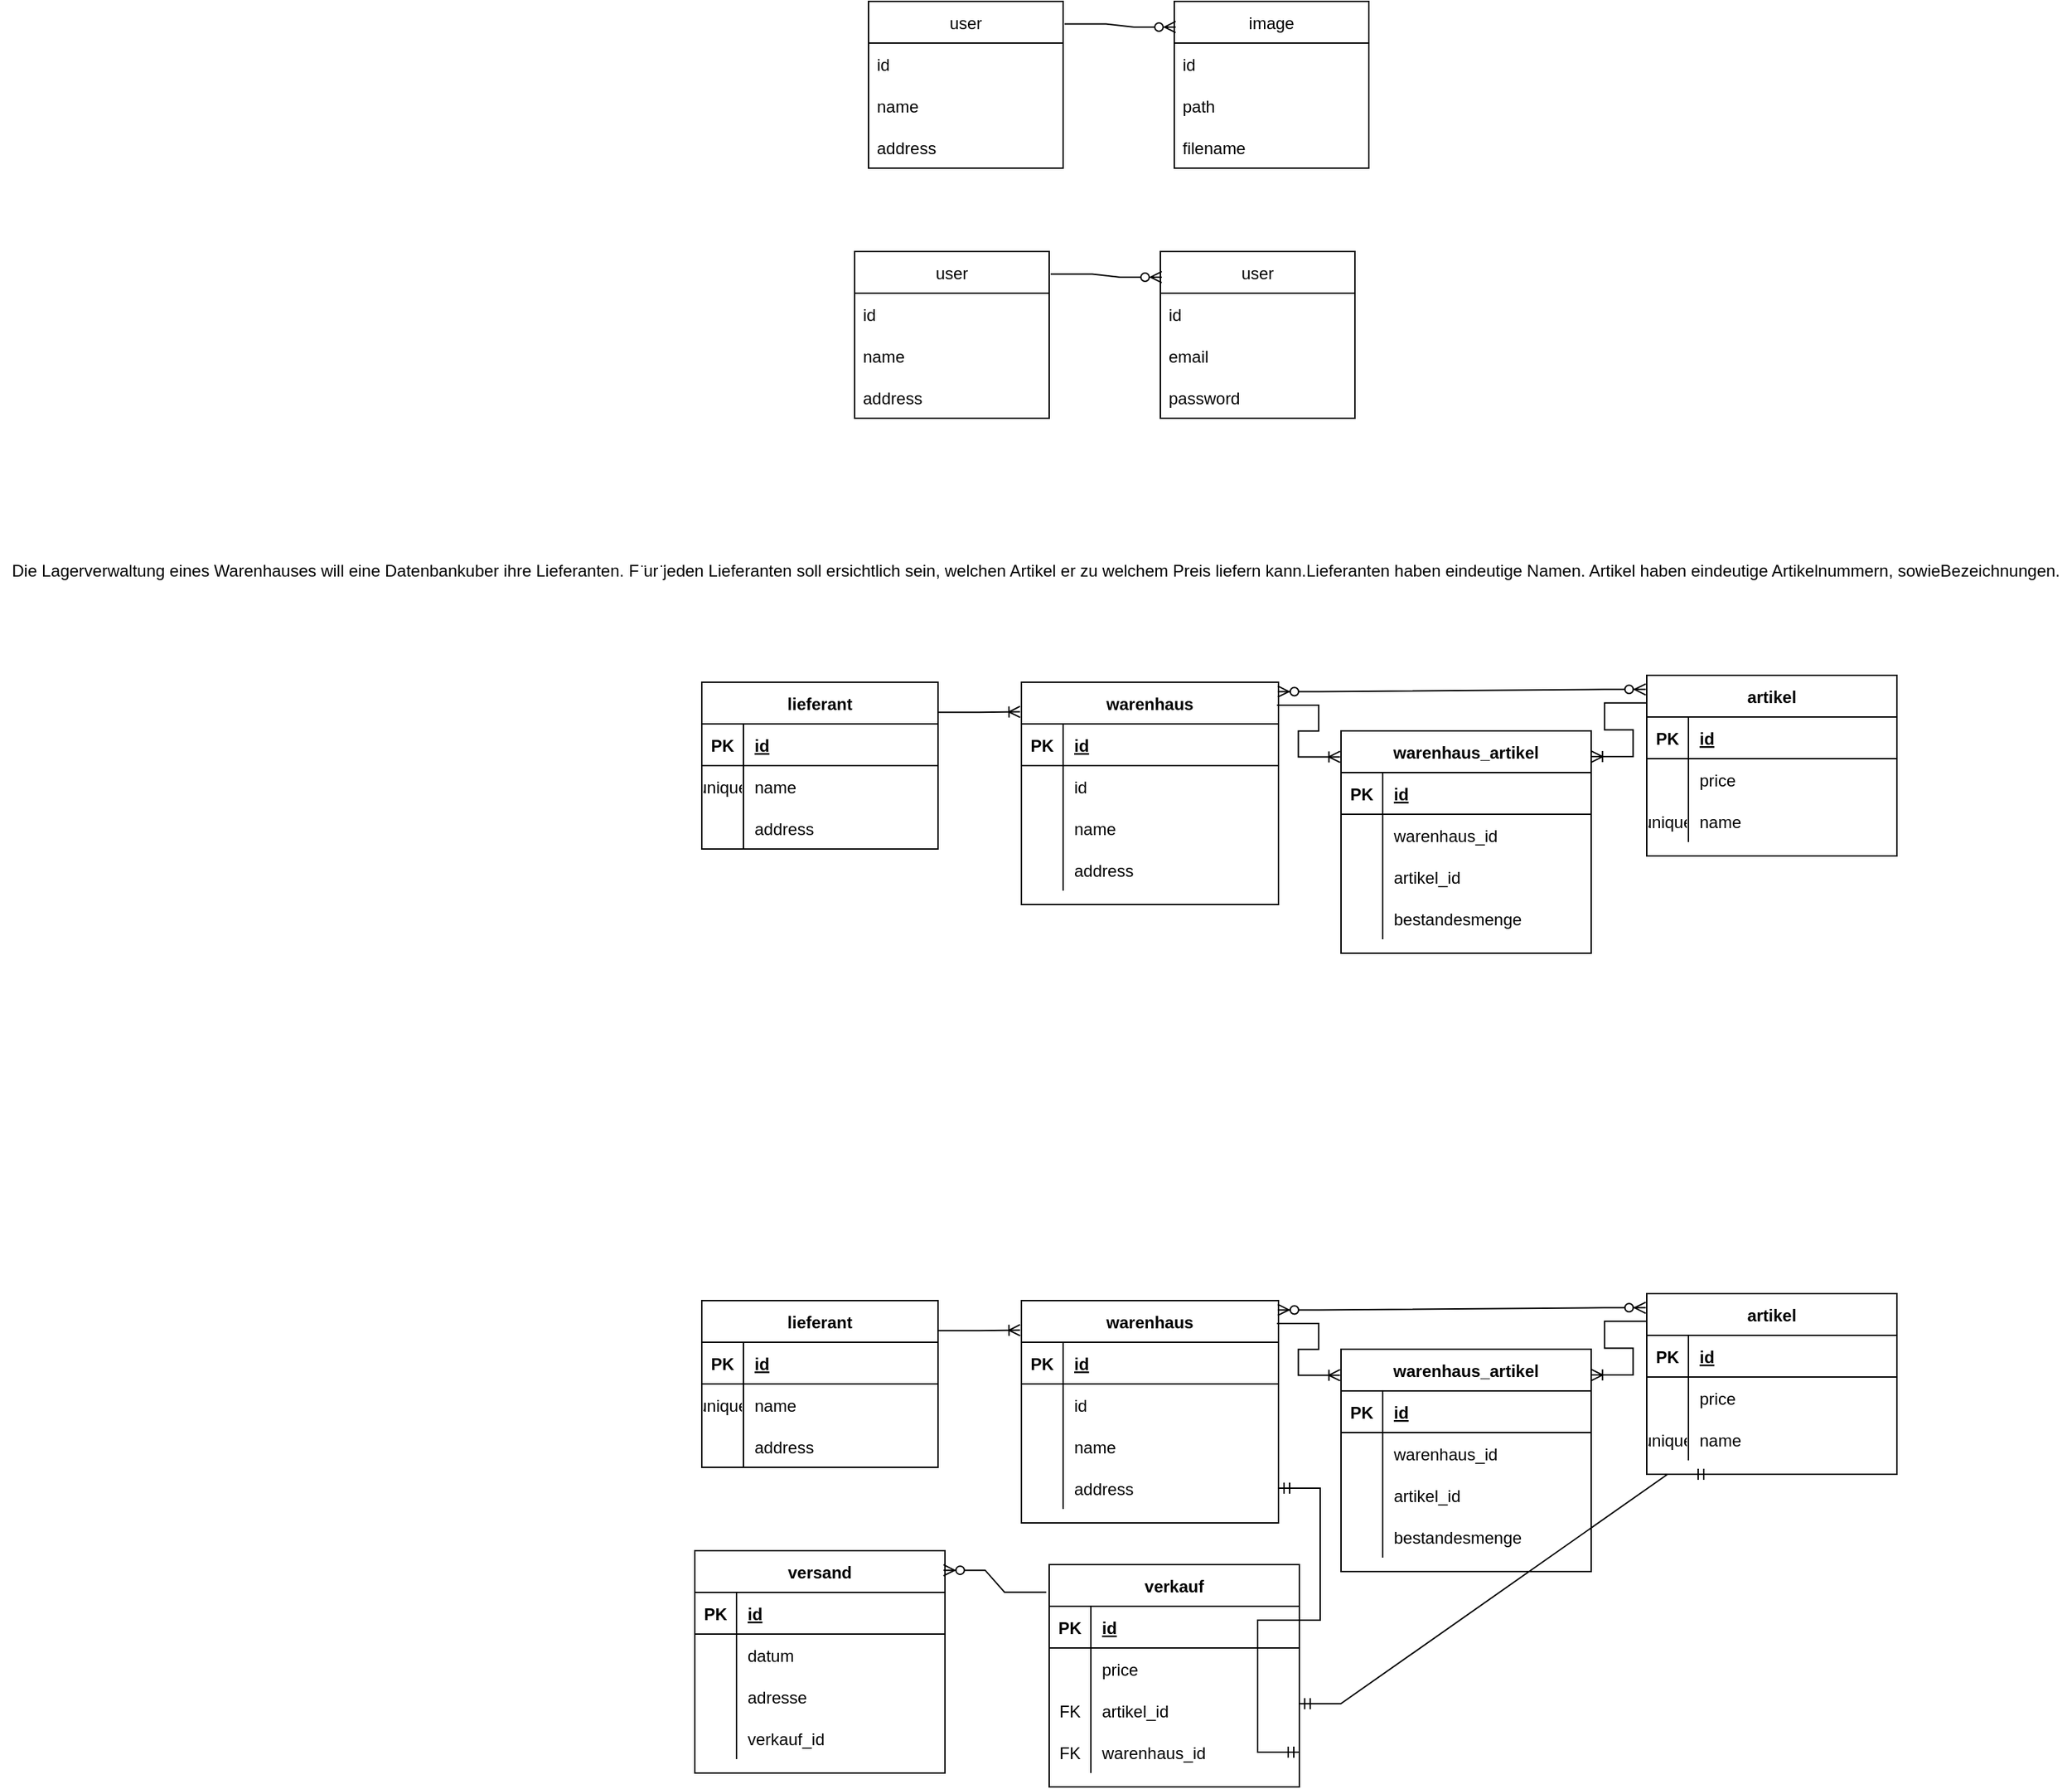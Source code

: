 <mxfile version="16.2.4" type="device"><diagram id="tOs1hAAc0W7-Qg02duZR" name="Page-1"><mxGraphModel dx="1831" dy="527" grid="1" gridSize="10" guides="1" tooltips="1" connect="1" arrows="1" fold="1" page="1" pageScale="1" pageWidth="850" pageHeight="1100" math="0" shadow="0"><root><mxCell id="0"/><mxCell id="1" parent="0"/><mxCell id="8DOuctsMCpVNYCjoBwMU-2" value="user" style="swimlane;fontStyle=0;childLayout=stackLayout;horizontal=1;startSize=30;horizontalStack=0;resizeParent=1;resizeParentMax=0;resizeLast=0;collapsible=1;marginBottom=0;" vertex="1" parent="1"><mxGeometry x="150" y="240" width="140" height="120" as="geometry"/></mxCell><mxCell id="8DOuctsMCpVNYCjoBwMU-3" value="id    " style="text;strokeColor=none;fillColor=none;align=left;verticalAlign=middle;spacingLeft=4;spacingRight=4;overflow=hidden;points=[[0,0.5],[1,0.5]];portConstraint=eastwest;rotatable=0;" vertex="1" parent="8DOuctsMCpVNYCjoBwMU-2"><mxGeometry y="30" width="140" height="30" as="geometry"/></mxCell><mxCell id="8DOuctsMCpVNYCjoBwMU-4" value="name" style="text;strokeColor=none;fillColor=none;align=left;verticalAlign=middle;spacingLeft=4;spacingRight=4;overflow=hidden;points=[[0,0.5],[1,0.5]];portConstraint=eastwest;rotatable=0;" vertex="1" parent="8DOuctsMCpVNYCjoBwMU-2"><mxGeometry y="60" width="140" height="30" as="geometry"/></mxCell><mxCell id="8DOuctsMCpVNYCjoBwMU-5" value="address" style="text;strokeColor=none;fillColor=none;align=left;verticalAlign=middle;spacingLeft=4;spacingRight=4;overflow=hidden;points=[[0,0.5],[1,0.5]];portConstraint=eastwest;rotatable=0;" vertex="1" parent="8DOuctsMCpVNYCjoBwMU-2"><mxGeometry y="90" width="140" height="30" as="geometry"/></mxCell><mxCell id="8DOuctsMCpVNYCjoBwMU-6" value="image" style="swimlane;fontStyle=0;childLayout=stackLayout;horizontal=1;startSize=30;horizontalStack=0;resizeParent=1;resizeParentMax=0;resizeLast=0;collapsible=1;marginBottom=0;" vertex="1" parent="1"><mxGeometry x="370" y="240" width="140" height="120" as="geometry"/></mxCell><mxCell id="8DOuctsMCpVNYCjoBwMU-7" value="id" style="text;strokeColor=none;fillColor=none;align=left;verticalAlign=middle;spacingLeft=4;spacingRight=4;overflow=hidden;points=[[0,0.5],[1,0.5]];portConstraint=eastwest;rotatable=0;" vertex="1" parent="8DOuctsMCpVNYCjoBwMU-6"><mxGeometry y="30" width="140" height="30" as="geometry"/></mxCell><mxCell id="8DOuctsMCpVNYCjoBwMU-8" value="path" style="text;strokeColor=none;fillColor=none;align=left;verticalAlign=middle;spacingLeft=4;spacingRight=4;overflow=hidden;points=[[0,0.5],[1,0.5]];portConstraint=eastwest;rotatable=0;" vertex="1" parent="8DOuctsMCpVNYCjoBwMU-6"><mxGeometry y="60" width="140" height="30" as="geometry"/></mxCell><mxCell id="8DOuctsMCpVNYCjoBwMU-9" value="filename" style="text;strokeColor=none;fillColor=none;align=left;verticalAlign=middle;spacingLeft=4;spacingRight=4;overflow=hidden;points=[[0,0.5],[1,0.5]];portConstraint=eastwest;rotatable=0;" vertex="1" parent="8DOuctsMCpVNYCjoBwMU-6"><mxGeometry y="90" width="140" height="30" as="geometry"/></mxCell><mxCell id="8DOuctsMCpVNYCjoBwMU-16" value="" style="edgeStyle=entityRelationEdgeStyle;fontSize=12;html=1;endArrow=ERzeroToMany;endFill=1;rounded=0;exitX=1.007;exitY=0.135;exitDx=0;exitDy=0;exitPerimeter=0;entryX=0.007;entryY=0.154;entryDx=0;entryDy=0;entryPerimeter=0;" edge="1" parent="1" source="8DOuctsMCpVNYCjoBwMU-2" target="8DOuctsMCpVNYCjoBwMU-6"><mxGeometry width="100" height="100" relative="1" as="geometry"><mxPoint x="370" y="390" as="sourcePoint"/><mxPoint x="470" y="290" as="targetPoint"/></mxGeometry></mxCell><mxCell id="8DOuctsMCpVNYCjoBwMU-17" value="user" style="swimlane;fontStyle=0;childLayout=stackLayout;horizontal=1;startSize=30;horizontalStack=0;resizeParent=1;resizeParentMax=0;resizeLast=0;collapsible=1;marginBottom=0;" vertex="1" parent="1"><mxGeometry x="140" y="420" width="140" height="120" as="geometry"/></mxCell><mxCell id="8DOuctsMCpVNYCjoBwMU-18" value="id    " style="text;strokeColor=none;fillColor=none;align=left;verticalAlign=middle;spacingLeft=4;spacingRight=4;overflow=hidden;points=[[0,0.5],[1,0.5]];portConstraint=eastwest;rotatable=0;" vertex="1" parent="8DOuctsMCpVNYCjoBwMU-17"><mxGeometry y="30" width="140" height="30" as="geometry"/></mxCell><mxCell id="8DOuctsMCpVNYCjoBwMU-19" value="name" style="text;strokeColor=none;fillColor=none;align=left;verticalAlign=middle;spacingLeft=4;spacingRight=4;overflow=hidden;points=[[0,0.5],[1,0.5]];portConstraint=eastwest;rotatable=0;" vertex="1" parent="8DOuctsMCpVNYCjoBwMU-17"><mxGeometry y="60" width="140" height="30" as="geometry"/></mxCell><mxCell id="8DOuctsMCpVNYCjoBwMU-20" value="address" style="text;strokeColor=none;fillColor=none;align=left;verticalAlign=middle;spacingLeft=4;spacingRight=4;overflow=hidden;points=[[0,0.5],[1,0.5]];portConstraint=eastwest;rotatable=0;" vertex="1" parent="8DOuctsMCpVNYCjoBwMU-17"><mxGeometry y="90" width="140" height="30" as="geometry"/></mxCell><mxCell id="8DOuctsMCpVNYCjoBwMU-21" value="user" style="swimlane;fontStyle=0;childLayout=stackLayout;horizontal=1;startSize=30;horizontalStack=0;resizeParent=1;resizeParentMax=0;resizeLast=0;collapsible=1;marginBottom=0;" vertex="1" parent="1"><mxGeometry x="360" y="420" width="140" height="120" as="geometry"/></mxCell><mxCell id="8DOuctsMCpVNYCjoBwMU-22" value="id" style="text;strokeColor=none;fillColor=none;align=left;verticalAlign=middle;spacingLeft=4;spacingRight=4;overflow=hidden;points=[[0,0.5],[1,0.5]];portConstraint=eastwest;rotatable=0;" vertex="1" parent="8DOuctsMCpVNYCjoBwMU-21"><mxGeometry y="30" width="140" height="30" as="geometry"/></mxCell><mxCell id="8DOuctsMCpVNYCjoBwMU-23" value="email    " style="text;strokeColor=none;fillColor=none;align=left;verticalAlign=middle;spacingLeft=4;spacingRight=4;overflow=hidden;points=[[0,0.5],[1,0.5]];portConstraint=eastwest;rotatable=0;" vertex="1" parent="8DOuctsMCpVNYCjoBwMU-21"><mxGeometry y="60" width="140" height="30" as="geometry"/></mxCell><mxCell id="8DOuctsMCpVNYCjoBwMU-24" value="password" style="text;strokeColor=none;fillColor=none;align=left;verticalAlign=middle;spacingLeft=4;spacingRight=4;overflow=hidden;points=[[0,0.5],[1,0.5]];portConstraint=eastwest;rotatable=0;" vertex="1" parent="8DOuctsMCpVNYCjoBwMU-21"><mxGeometry y="90" width="140" height="30" as="geometry"/></mxCell><mxCell id="8DOuctsMCpVNYCjoBwMU-25" value="" style="edgeStyle=entityRelationEdgeStyle;fontSize=12;html=1;endArrow=ERzeroToMany;endFill=1;rounded=0;exitX=1.007;exitY=0.135;exitDx=0;exitDy=0;exitPerimeter=0;entryX=0.007;entryY=0.154;entryDx=0;entryDy=0;entryPerimeter=0;" edge="1" parent="1" source="8DOuctsMCpVNYCjoBwMU-17" target="8DOuctsMCpVNYCjoBwMU-21"><mxGeometry width="100" height="100" relative="1" as="geometry"><mxPoint x="360" y="570" as="sourcePoint"/><mxPoint x="460" y="470" as="targetPoint"/></mxGeometry></mxCell><mxCell id="8DOuctsMCpVNYCjoBwMU-26" value="Die Lagerverwaltung eines Warenhauses will eine Datenbankuber ihre Lieferanten. F ̈ur ̈jeden Lieferanten soll ersichtlich sein, welchen Artikel er zu welchem Preis liefern kann.Lieferanten haben eindeutige Namen. Artikel haben eindeutige Artikelnummern, sowieBezeichnungen." style="text;html=1;align=center;verticalAlign=middle;resizable=0;points=[];autosize=1;strokeColor=none;fillColor=none;" vertex="1" parent="1"><mxGeometry x="-475" y="640" width="1490" height="20" as="geometry"/></mxCell><mxCell id="8DOuctsMCpVNYCjoBwMU-27" value="lieferant" style="shape=table;startSize=30;container=1;collapsible=1;childLayout=tableLayout;fixedRows=1;rowLines=0;fontStyle=1;align=center;resizeLast=1;" vertex="1" parent="1"><mxGeometry x="30" y="730" width="170" height="120" as="geometry"/></mxCell><mxCell id="8DOuctsMCpVNYCjoBwMU-28" value="" style="shape=tableRow;horizontal=0;startSize=0;swimlaneHead=0;swimlaneBody=0;fillColor=none;collapsible=0;dropTarget=0;points=[[0,0.5],[1,0.5]];portConstraint=eastwest;top=0;left=0;right=0;bottom=1;" vertex="1" parent="8DOuctsMCpVNYCjoBwMU-27"><mxGeometry y="30" width="170" height="30" as="geometry"/></mxCell><mxCell id="8DOuctsMCpVNYCjoBwMU-29" value="PK" style="shape=partialRectangle;connectable=0;fillColor=none;top=0;left=0;bottom=0;right=0;fontStyle=1;overflow=hidden;" vertex="1" parent="8DOuctsMCpVNYCjoBwMU-28"><mxGeometry width="30" height="30" as="geometry"><mxRectangle width="30" height="30" as="alternateBounds"/></mxGeometry></mxCell><mxCell id="8DOuctsMCpVNYCjoBwMU-30" value="id" style="shape=partialRectangle;connectable=0;fillColor=none;top=0;left=0;bottom=0;right=0;align=left;spacingLeft=6;fontStyle=5;overflow=hidden;" vertex="1" parent="8DOuctsMCpVNYCjoBwMU-28"><mxGeometry x="30" width="140" height="30" as="geometry"><mxRectangle width="140" height="30" as="alternateBounds"/></mxGeometry></mxCell><mxCell id="8DOuctsMCpVNYCjoBwMU-31" value="" style="shape=tableRow;horizontal=0;startSize=0;swimlaneHead=0;swimlaneBody=0;fillColor=none;collapsible=0;dropTarget=0;points=[[0,0.5],[1,0.5]];portConstraint=eastwest;top=0;left=0;right=0;bottom=0;" vertex="1" parent="8DOuctsMCpVNYCjoBwMU-27"><mxGeometry y="60" width="170" height="30" as="geometry"/></mxCell><mxCell id="8DOuctsMCpVNYCjoBwMU-32" value="unique" style="shape=partialRectangle;connectable=0;fillColor=none;top=0;left=0;bottom=0;right=0;editable=1;overflow=hidden;" vertex="1" parent="8DOuctsMCpVNYCjoBwMU-31"><mxGeometry width="30" height="30" as="geometry"><mxRectangle width="30" height="30" as="alternateBounds"/></mxGeometry></mxCell><mxCell id="8DOuctsMCpVNYCjoBwMU-33" value="name" style="shape=partialRectangle;connectable=0;fillColor=none;top=0;left=0;bottom=0;right=0;align=left;spacingLeft=6;overflow=hidden;" vertex="1" parent="8DOuctsMCpVNYCjoBwMU-31"><mxGeometry x="30" width="140" height="30" as="geometry"><mxRectangle width="140" height="30" as="alternateBounds"/></mxGeometry></mxCell><mxCell id="8DOuctsMCpVNYCjoBwMU-34" value="" style="shape=tableRow;horizontal=0;startSize=0;swimlaneHead=0;swimlaneBody=0;fillColor=none;collapsible=0;dropTarget=0;points=[[0,0.5],[1,0.5]];portConstraint=eastwest;top=0;left=0;right=0;bottom=0;" vertex="1" parent="8DOuctsMCpVNYCjoBwMU-27"><mxGeometry y="90" width="170" height="30" as="geometry"/></mxCell><mxCell id="8DOuctsMCpVNYCjoBwMU-35" value="" style="shape=partialRectangle;connectable=0;fillColor=none;top=0;left=0;bottom=0;right=0;editable=1;overflow=hidden;" vertex="1" parent="8DOuctsMCpVNYCjoBwMU-34"><mxGeometry width="30" height="30" as="geometry"><mxRectangle width="30" height="30" as="alternateBounds"/></mxGeometry></mxCell><mxCell id="8DOuctsMCpVNYCjoBwMU-36" value="address" style="shape=partialRectangle;connectable=0;fillColor=none;top=0;left=0;bottom=0;right=0;align=left;spacingLeft=6;overflow=hidden;" vertex="1" parent="8DOuctsMCpVNYCjoBwMU-34"><mxGeometry x="30" width="140" height="30" as="geometry"><mxRectangle width="140" height="30" as="alternateBounds"/></mxGeometry></mxCell><mxCell id="8DOuctsMCpVNYCjoBwMU-40" value="artikel" style="shape=table;startSize=30;container=1;collapsible=1;childLayout=tableLayout;fixedRows=1;rowLines=0;fontStyle=1;align=center;resizeLast=1;" vertex="1" parent="1"><mxGeometry x="710" y="725" width="180" height="130" as="geometry"/></mxCell><mxCell id="8DOuctsMCpVNYCjoBwMU-41" value="" style="shape=tableRow;horizontal=0;startSize=0;swimlaneHead=0;swimlaneBody=0;fillColor=none;collapsible=0;dropTarget=0;points=[[0,0.5],[1,0.5]];portConstraint=eastwest;top=0;left=0;right=0;bottom=1;" vertex="1" parent="8DOuctsMCpVNYCjoBwMU-40"><mxGeometry y="30" width="180" height="30" as="geometry"/></mxCell><mxCell id="8DOuctsMCpVNYCjoBwMU-42" value="PK" style="shape=partialRectangle;connectable=0;fillColor=none;top=0;left=0;bottom=0;right=0;fontStyle=1;overflow=hidden;" vertex="1" parent="8DOuctsMCpVNYCjoBwMU-41"><mxGeometry width="30" height="30" as="geometry"><mxRectangle width="30" height="30" as="alternateBounds"/></mxGeometry></mxCell><mxCell id="8DOuctsMCpVNYCjoBwMU-43" value="id" style="shape=partialRectangle;connectable=0;fillColor=none;top=0;left=0;bottom=0;right=0;align=left;spacingLeft=6;fontStyle=5;overflow=hidden;" vertex="1" parent="8DOuctsMCpVNYCjoBwMU-41"><mxGeometry x="30" width="150" height="30" as="geometry"><mxRectangle width="150" height="30" as="alternateBounds"/></mxGeometry></mxCell><mxCell id="8DOuctsMCpVNYCjoBwMU-44" value="" style="shape=tableRow;horizontal=0;startSize=0;swimlaneHead=0;swimlaneBody=0;fillColor=none;collapsible=0;dropTarget=0;points=[[0,0.5],[1,0.5]];portConstraint=eastwest;top=0;left=0;right=0;bottom=0;" vertex="1" parent="8DOuctsMCpVNYCjoBwMU-40"><mxGeometry y="60" width="180" height="30" as="geometry"/></mxCell><mxCell id="8DOuctsMCpVNYCjoBwMU-45" value="" style="shape=partialRectangle;connectable=0;fillColor=none;top=0;left=0;bottom=0;right=0;editable=1;overflow=hidden;" vertex="1" parent="8DOuctsMCpVNYCjoBwMU-44"><mxGeometry width="30" height="30" as="geometry"><mxRectangle width="30" height="30" as="alternateBounds"/></mxGeometry></mxCell><mxCell id="8DOuctsMCpVNYCjoBwMU-46" value="price" style="shape=partialRectangle;connectable=0;fillColor=none;top=0;left=0;bottom=0;right=0;align=left;spacingLeft=6;overflow=hidden;" vertex="1" parent="8DOuctsMCpVNYCjoBwMU-44"><mxGeometry x="30" width="150" height="30" as="geometry"><mxRectangle width="150" height="30" as="alternateBounds"/></mxGeometry></mxCell><mxCell id="8DOuctsMCpVNYCjoBwMU-47" value="" style="shape=tableRow;horizontal=0;startSize=0;swimlaneHead=0;swimlaneBody=0;fillColor=none;collapsible=0;dropTarget=0;points=[[0,0.5],[1,0.5]];portConstraint=eastwest;top=0;left=0;right=0;bottom=0;" vertex="1" parent="8DOuctsMCpVNYCjoBwMU-40"><mxGeometry y="90" width="180" height="30" as="geometry"/></mxCell><mxCell id="8DOuctsMCpVNYCjoBwMU-48" value="unique" style="shape=partialRectangle;connectable=0;fillColor=none;top=0;left=0;bottom=0;right=0;editable=1;overflow=hidden;" vertex="1" parent="8DOuctsMCpVNYCjoBwMU-47"><mxGeometry width="30" height="30" as="geometry"><mxRectangle width="30" height="30" as="alternateBounds"/></mxGeometry></mxCell><mxCell id="8DOuctsMCpVNYCjoBwMU-49" value="name" style="shape=partialRectangle;connectable=0;fillColor=none;top=0;left=0;bottom=0;right=0;align=left;spacingLeft=6;overflow=hidden;" vertex="1" parent="8DOuctsMCpVNYCjoBwMU-47"><mxGeometry x="30" width="150" height="30" as="geometry"><mxRectangle width="150" height="30" as="alternateBounds"/></mxGeometry></mxCell><mxCell id="8DOuctsMCpVNYCjoBwMU-53" value="" style="edgeStyle=entityRelationEdgeStyle;fontSize=12;html=1;endArrow=ERoneToMany;rounded=0;exitX=0.999;exitY=0.18;exitDx=0;exitDy=0;exitPerimeter=0;entryX=-0.005;entryY=0.133;entryDx=0;entryDy=0;entryPerimeter=0;" edge="1" parent="1" source="8DOuctsMCpVNYCjoBwMU-27" target="8DOuctsMCpVNYCjoBwMU-54"><mxGeometry width="100" height="100" relative="1" as="geometry"><mxPoint x="260" y="750" as="sourcePoint"/><mxPoint x="290" y="840" as="targetPoint"/></mxGeometry></mxCell><mxCell id="8DOuctsMCpVNYCjoBwMU-54" value="warenhaus" style="shape=table;startSize=30;container=1;collapsible=1;childLayout=tableLayout;fixedRows=1;rowLines=0;fontStyle=1;align=center;resizeLast=1;" vertex="1" parent="1"><mxGeometry x="260" y="730" width="185" height="160" as="geometry"/></mxCell><mxCell id="8DOuctsMCpVNYCjoBwMU-55" value="" style="shape=tableRow;horizontal=0;startSize=0;swimlaneHead=0;swimlaneBody=0;fillColor=none;collapsible=0;dropTarget=0;points=[[0,0.5],[1,0.5]];portConstraint=eastwest;top=0;left=0;right=0;bottom=1;" vertex="1" parent="8DOuctsMCpVNYCjoBwMU-54"><mxGeometry y="30" width="185" height="30" as="geometry"/></mxCell><mxCell id="8DOuctsMCpVNYCjoBwMU-56" value="PK" style="shape=partialRectangle;connectable=0;fillColor=none;top=0;left=0;bottom=0;right=0;fontStyle=1;overflow=hidden;" vertex="1" parent="8DOuctsMCpVNYCjoBwMU-55"><mxGeometry width="30" height="30" as="geometry"><mxRectangle width="30" height="30" as="alternateBounds"/></mxGeometry></mxCell><mxCell id="8DOuctsMCpVNYCjoBwMU-57" value="id" style="shape=partialRectangle;connectable=0;fillColor=none;top=0;left=0;bottom=0;right=0;align=left;spacingLeft=6;fontStyle=5;overflow=hidden;" vertex="1" parent="8DOuctsMCpVNYCjoBwMU-55"><mxGeometry x="30" width="155" height="30" as="geometry"><mxRectangle width="155" height="30" as="alternateBounds"/></mxGeometry></mxCell><mxCell id="8DOuctsMCpVNYCjoBwMU-58" value="" style="shape=tableRow;horizontal=0;startSize=0;swimlaneHead=0;swimlaneBody=0;fillColor=none;collapsible=0;dropTarget=0;points=[[0,0.5],[1,0.5]];portConstraint=eastwest;top=0;left=0;right=0;bottom=0;" vertex="1" parent="8DOuctsMCpVNYCjoBwMU-54"><mxGeometry y="60" width="185" height="30" as="geometry"/></mxCell><mxCell id="8DOuctsMCpVNYCjoBwMU-59" value="" style="shape=partialRectangle;connectable=0;fillColor=none;top=0;left=0;bottom=0;right=0;editable=1;overflow=hidden;" vertex="1" parent="8DOuctsMCpVNYCjoBwMU-58"><mxGeometry width="30" height="30" as="geometry"><mxRectangle width="30" height="30" as="alternateBounds"/></mxGeometry></mxCell><mxCell id="8DOuctsMCpVNYCjoBwMU-60" value="id" style="shape=partialRectangle;connectable=0;fillColor=none;top=0;left=0;bottom=0;right=0;align=left;spacingLeft=6;overflow=hidden;" vertex="1" parent="8DOuctsMCpVNYCjoBwMU-58"><mxGeometry x="30" width="155" height="30" as="geometry"><mxRectangle width="155" height="30" as="alternateBounds"/></mxGeometry></mxCell><mxCell id="8DOuctsMCpVNYCjoBwMU-61" value="" style="shape=tableRow;horizontal=0;startSize=0;swimlaneHead=0;swimlaneBody=0;fillColor=none;collapsible=0;dropTarget=0;points=[[0,0.5],[1,0.5]];portConstraint=eastwest;top=0;left=0;right=0;bottom=0;" vertex="1" parent="8DOuctsMCpVNYCjoBwMU-54"><mxGeometry y="90" width="185" height="30" as="geometry"/></mxCell><mxCell id="8DOuctsMCpVNYCjoBwMU-62" value="" style="shape=partialRectangle;connectable=0;fillColor=none;top=0;left=0;bottom=0;right=0;editable=1;overflow=hidden;" vertex="1" parent="8DOuctsMCpVNYCjoBwMU-61"><mxGeometry width="30" height="30" as="geometry"><mxRectangle width="30" height="30" as="alternateBounds"/></mxGeometry></mxCell><mxCell id="8DOuctsMCpVNYCjoBwMU-63" value="name" style="shape=partialRectangle;connectable=0;fillColor=none;top=0;left=0;bottom=0;right=0;align=left;spacingLeft=6;overflow=hidden;" vertex="1" parent="8DOuctsMCpVNYCjoBwMU-61"><mxGeometry x="30" width="155" height="30" as="geometry"><mxRectangle width="155" height="30" as="alternateBounds"/></mxGeometry></mxCell><mxCell id="8DOuctsMCpVNYCjoBwMU-64" value="" style="shape=tableRow;horizontal=0;startSize=0;swimlaneHead=0;swimlaneBody=0;fillColor=none;collapsible=0;dropTarget=0;points=[[0,0.5],[1,0.5]];portConstraint=eastwest;top=0;left=0;right=0;bottom=0;" vertex="1" parent="8DOuctsMCpVNYCjoBwMU-54"><mxGeometry y="120" width="185" height="30" as="geometry"/></mxCell><mxCell id="8DOuctsMCpVNYCjoBwMU-65" value="" style="shape=partialRectangle;connectable=0;fillColor=none;top=0;left=0;bottom=0;right=0;editable=1;overflow=hidden;" vertex="1" parent="8DOuctsMCpVNYCjoBwMU-64"><mxGeometry width="30" height="30" as="geometry"><mxRectangle width="30" height="30" as="alternateBounds"/></mxGeometry></mxCell><mxCell id="8DOuctsMCpVNYCjoBwMU-66" value="address" style="shape=partialRectangle;connectable=0;fillColor=none;top=0;left=0;bottom=0;right=0;align=left;spacingLeft=6;overflow=hidden;" vertex="1" parent="8DOuctsMCpVNYCjoBwMU-64"><mxGeometry x="30" width="155" height="30" as="geometry"><mxRectangle width="155" height="30" as="alternateBounds"/></mxGeometry></mxCell><mxCell id="8DOuctsMCpVNYCjoBwMU-111" value="warenhaus_artikel" style="shape=table;startSize=30;container=1;collapsible=1;childLayout=tableLayout;fixedRows=1;rowLines=0;fontStyle=1;align=center;resizeLast=1;" vertex="1" parent="1"><mxGeometry x="490" y="765" width="180" height="160" as="geometry"/></mxCell><mxCell id="8DOuctsMCpVNYCjoBwMU-112" value="" style="shape=tableRow;horizontal=0;startSize=0;swimlaneHead=0;swimlaneBody=0;fillColor=none;collapsible=0;dropTarget=0;points=[[0,0.5],[1,0.5]];portConstraint=eastwest;top=0;left=0;right=0;bottom=1;" vertex="1" parent="8DOuctsMCpVNYCjoBwMU-111"><mxGeometry y="30" width="180" height="30" as="geometry"/></mxCell><mxCell id="8DOuctsMCpVNYCjoBwMU-113" value="PK" style="shape=partialRectangle;connectable=0;fillColor=none;top=0;left=0;bottom=0;right=0;fontStyle=1;overflow=hidden;" vertex="1" parent="8DOuctsMCpVNYCjoBwMU-112"><mxGeometry width="30" height="30" as="geometry"><mxRectangle width="30" height="30" as="alternateBounds"/></mxGeometry></mxCell><mxCell id="8DOuctsMCpVNYCjoBwMU-114" value="id" style="shape=partialRectangle;connectable=0;fillColor=none;top=0;left=0;bottom=0;right=0;align=left;spacingLeft=6;fontStyle=5;overflow=hidden;" vertex="1" parent="8DOuctsMCpVNYCjoBwMU-112"><mxGeometry x="30" width="150" height="30" as="geometry"><mxRectangle width="150" height="30" as="alternateBounds"/></mxGeometry></mxCell><mxCell id="8DOuctsMCpVNYCjoBwMU-115" value="" style="shape=tableRow;horizontal=0;startSize=0;swimlaneHead=0;swimlaneBody=0;fillColor=none;collapsible=0;dropTarget=0;points=[[0,0.5],[1,0.5]];portConstraint=eastwest;top=0;left=0;right=0;bottom=0;" vertex="1" parent="8DOuctsMCpVNYCjoBwMU-111"><mxGeometry y="60" width="180" height="30" as="geometry"/></mxCell><mxCell id="8DOuctsMCpVNYCjoBwMU-116" value="" style="shape=partialRectangle;connectable=0;fillColor=none;top=0;left=0;bottom=0;right=0;editable=1;overflow=hidden;" vertex="1" parent="8DOuctsMCpVNYCjoBwMU-115"><mxGeometry width="30" height="30" as="geometry"><mxRectangle width="30" height="30" as="alternateBounds"/></mxGeometry></mxCell><mxCell id="8DOuctsMCpVNYCjoBwMU-117" value="warenhaus_id" style="shape=partialRectangle;connectable=0;fillColor=none;top=0;left=0;bottom=0;right=0;align=left;spacingLeft=6;overflow=hidden;" vertex="1" parent="8DOuctsMCpVNYCjoBwMU-115"><mxGeometry x="30" width="150" height="30" as="geometry"><mxRectangle width="150" height="30" as="alternateBounds"/></mxGeometry></mxCell><mxCell id="8DOuctsMCpVNYCjoBwMU-118" value="" style="shape=tableRow;horizontal=0;startSize=0;swimlaneHead=0;swimlaneBody=0;fillColor=none;collapsible=0;dropTarget=0;points=[[0,0.5],[1,0.5]];portConstraint=eastwest;top=0;left=0;right=0;bottom=0;" vertex="1" parent="8DOuctsMCpVNYCjoBwMU-111"><mxGeometry y="90" width="180" height="30" as="geometry"/></mxCell><mxCell id="8DOuctsMCpVNYCjoBwMU-119" value="" style="shape=partialRectangle;connectable=0;fillColor=none;top=0;left=0;bottom=0;right=0;editable=1;overflow=hidden;" vertex="1" parent="8DOuctsMCpVNYCjoBwMU-118"><mxGeometry width="30" height="30" as="geometry"><mxRectangle width="30" height="30" as="alternateBounds"/></mxGeometry></mxCell><mxCell id="8DOuctsMCpVNYCjoBwMU-120" value="artikel_id" style="shape=partialRectangle;connectable=0;fillColor=none;top=0;left=0;bottom=0;right=0;align=left;spacingLeft=6;overflow=hidden;" vertex="1" parent="8DOuctsMCpVNYCjoBwMU-118"><mxGeometry x="30" width="150" height="30" as="geometry"><mxRectangle width="150" height="30" as="alternateBounds"/></mxGeometry></mxCell><mxCell id="8DOuctsMCpVNYCjoBwMU-121" value="" style="shape=tableRow;horizontal=0;startSize=0;swimlaneHead=0;swimlaneBody=0;fillColor=none;collapsible=0;dropTarget=0;points=[[0,0.5],[1,0.5]];portConstraint=eastwest;top=0;left=0;right=0;bottom=0;" vertex="1" parent="8DOuctsMCpVNYCjoBwMU-111"><mxGeometry y="120" width="180" height="30" as="geometry"/></mxCell><mxCell id="8DOuctsMCpVNYCjoBwMU-122" value="" style="shape=partialRectangle;connectable=0;fillColor=none;top=0;left=0;bottom=0;right=0;editable=1;overflow=hidden;" vertex="1" parent="8DOuctsMCpVNYCjoBwMU-121"><mxGeometry width="30" height="30" as="geometry"><mxRectangle width="30" height="30" as="alternateBounds"/></mxGeometry></mxCell><mxCell id="8DOuctsMCpVNYCjoBwMU-123" value="bestandesmenge" style="shape=partialRectangle;connectable=0;fillColor=none;top=0;left=0;bottom=0;right=0;align=left;spacingLeft=6;overflow=hidden;" vertex="1" parent="8DOuctsMCpVNYCjoBwMU-121"><mxGeometry x="30" width="150" height="30" as="geometry"><mxRectangle width="150" height="30" as="alternateBounds"/></mxGeometry></mxCell><mxCell id="8DOuctsMCpVNYCjoBwMU-124" value="" style="edgeStyle=entityRelationEdgeStyle;fontSize=12;html=1;endArrow=ERoneToMany;rounded=0;exitX=0.994;exitY=0.103;exitDx=0;exitDy=0;exitPerimeter=0;entryX=-0.004;entryY=0.117;entryDx=0;entryDy=0;entryPerimeter=0;" edge="1" parent="1" source="8DOuctsMCpVNYCjoBwMU-54" target="8DOuctsMCpVNYCjoBwMU-111"><mxGeometry width="100" height="100" relative="1" as="geometry"><mxPoint x="430" y="920" as="sourcePoint"/><mxPoint x="530" y="820" as="targetPoint"/></mxGeometry></mxCell><mxCell id="8DOuctsMCpVNYCjoBwMU-125" value="" style="edgeStyle=entityRelationEdgeStyle;fontSize=12;html=1;endArrow=ERzeroToMany;endFill=1;startArrow=ERzeroToMany;rounded=0;exitX=0.997;exitY=0.042;exitDx=0;exitDy=0;entryX=-0.004;entryY=0.078;entryDx=0;entryDy=0;exitPerimeter=0;entryPerimeter=0;" edge="1" parent="1" source="8DOuctsMCpVNYCjoBwMU-54" target="8DOuctsMCpVNYCjoBwMU-40"><mxGeometry width="100" height="100" relative="1" as="geometry"><mxPoint x="430" y="920" as="sourcePoint"/><mxPoint x="530" y="820" as="targetPoint"/></mxGeometry></mxCell><mxCell id="8DOuctsMCpVNYCjoBwMU-126" value="" style="edgeStyle=entityRelationEdgeStyle;fontSize=12;html=1;endArrow=ERoneToMany;rounded=0;exitX=-0.002;exitY=0.153;exitDx=0;exitDy=0;exitPerimeter=0;entryX=1.001;entryY=0.116;entryDx=0;entryDy=0;entryPerimeter=0;" edge="1" parent="1" source="8DOuctsMCpVNYCjoBwMU-40" target="8DOuctsMCpVNYCjoBwMU-111"><mxGeometry width="100" height="100" relative="1" as="geometry"><mxPoint x="453.89" y="756.48" as="sourcePoint"/><mxPoint x="499.28" y="793.72" as="targetPoint"/></mxGeometry></mxCell><mxCell id="8DOuctsMCpVNYCjoBwMU-164" value="lieferant" style="shape=table;startSize=30;container=1;collapsible=1;childLayout=tableLayout;fixedRows=1;rowLines=0;fontStyle=1;align=center;resizeLast=1;" vertex="1" parent="1"><mxGeometry x="30" y="1175" width="170" height="120" as="geometry"/></mxCell><mxCell id="8DOuctsMCpVNYCjoBwMU-165" value="" style="shape=tableRow;horizontal=0;startSize=0;swimlaneHead=0;swimlaneBody=0;fillColor=none;collapsible=0;dropTarget=0;points=[[0,0.5],[1,0.5]];portConstraint=eastwest;top=0;left=0;right=0;bottom=1;" vertex="1" parent="8DOuctsMCpVNYCjoBwMU-164"><mxGeometry y="30" width="170" height="30" as="geometry"/></mxCell><mxCell id="8DOuctsMCpVNYCjoBwMU-166" value="PK" style="shape=partialRectangle;connectable=0;fillColor=none;top=0;left=0;bottom=0;right=0;fontStyle=1;overflow=hidden;" vertex="1" parent="8DOuctsMCpVNYCjoBwMU-165"><mxGeometry width="30" height="30" as="geometry"><mxRectangle width="30" height="30" as="alternateBounds"/></mxGeometry></mxCell><mxCell id="8DOuctsMCpVNYCjoBwMU-167" value="id" style="shape=partialRectangle;connectable=0;fillColor=none;top=0;left=0;bottom=0;right=0;align=left;spacingLeft=6;fontStyle=5;overflow=hidden;" vertex="1" parent="8DOuctsMCpVNYCjoBwMU-165"><mxGeometry x="30" width="140" height="30" as="geometry"><mxRectangle width="140" height="30" as="alternateBounds"/></mxGeometry></mxCell><mxCell id="8DOuctsMCpVNYCjoBwMU-168" value="" style="shape=tableRow;horizontal=0;startSize=0;swimlaneHead=0;swimlaneBody=0;fillColor=none;collapsible=0;dropTarget=0;points=[[0,0.5],[1,0.5]];portConstraint=eastwest;top=0;left=0;right=0;bottom=0;" vertex="1" parent="8DOuctsMCpVNYCjoBwMU-164"><mxGeometry y="60" width="170" height="30" as="geometry"/></mxCell><mxCell id="8DOuctsMCpVNYCjoBwMU-169" value="unique" style="shape=partialRectangle;connectable=0;fillColor=none;top=0;left=0;bottom=0;right=0;editable=1;overflow=hidden;" vertex="1" parent="8DOuctsMCpVNYCjoBwMU-168"><mxGeometry width="30" height="30" as="geometry"><mxRectangle width="30" height="30" as="alternateBounds"/></mxGeometry></mxCell><mxCell id="8DOuctsMCpVNYCjoBwMU-170" value="name" style="shape=partialRectangle;connectable=0;fillColor=none;top=0;left=0;bottom=0;right=0;align=left;spacingLeft=6;overflow=hidden;" vertex="1" parent="8DOuctsMCpVNYCjoBwMU-168"><mxGeometry x="30" width="140" height="30" as="geometry"><mxRectangle width="140" height="30" as="alternateBounds"/></mxGeometry></mxCell><mxCell id="8DOuctsMCpVNYCjoBwMU-171" value="" style="shape=tableRow;horizontal=0;startSize=0;swimlaneHead=0;swimlaneBody=0;fillColor=none;collapsible=0;dropTarget=0;points=[[0,0.5],[1,0.5]];portConstraint=eastwest;top=0;left=0;right=0;bottom=0;" vertex="1" parent="8DOuctsMCpVNYCjoBwMU-164"><mxGeometry y="90" width="170" height="30" as="geometry"/></mxCell><mxCell id="8DOuctsMCpVNYCjoBwMU-172" value="" style="shape=partialRectangle;connectable=0;fillColor=none;top=0;left=0;bottom=0;right=0;editable=1;overflow=hidden;" vertex="1" parent="8DOuctsMCpVNYCjoBwMU-171"><mxGeometry width="30" height="30" as="geometry"><mxRectangle width="30" height="30" as="alternateBounds"/></mxGeometry></mxCell><mxCell id="8DOuctsMCpVNYCjoBwMU-173" value="address" style="shape=partialRectangle;connectable=0;fillColor=none;top=0;left=0;bottom=0;right=0;align=left;spacingLeft=6;overflow=hidden;" vertex="1" parent="8DOuctsMCpVNYCjoBwMU-171"><mxGeometry x="30" width="140" height="30" as="geometry"><mxRectangle width="140" height="30" as="alternateBounds"/></mxGeometry></mxCell><mxCell id="8DOuctsMCpVNYCjoBwMU-174" value="artikel" style="shape=table;startSize=30;container=1;collapsible=1;childLayout=tableLayout;fixedRows=1;rowLines=0;fontStyle=1;align=center;resizeLast=1;" vertex="1" parent="1"><mxGeometry x="710" y="1170" width="180" height="130" as="geometry"/></mxCell><mxCell id="8DOuctsMCpVNYCjoBwMU-175" value="" style="shape=tableRow;horizontal=0;startSize=0;swimlaneHead=0;swimlaneBody=0;fillColor=none;collapsible=0;dropTarget=0;points=[[0,0.5],[1,0.5]];portConstraint=eastwest;top=0;left=0;right=0;bottom=1;" vertex="1" parent="8DOuctsMCpVNYCjoBwMU-174"><mxGeometry y="30" width="180" height="30" as="geometry"/></mxCell><mxCell id="8DOuctsMCpVNYCjoBwMU-176" value="PK" style="shape=partialRectangle;connectable=0;fillColor=none;top=0;left=0;bottom=0;right=0;fontStyle=1;overflow=hidden;" vertex="1" parent="8DOuctsMCpVNYCjoBwMU-175"><mxGeometry width="30" height="30" as="geometry"><mxRectangle width="30" height="30" as="alternateBounds"/></mxGeometry></mxCell><mxCell id="8DOuctsMCpVNYCjoBwMU-177" value="id" style="shape=partialRectangle;connectable=0;fillColor=none;top=0;left=0;bottom=0;right=0;align=left;spacingLeft=6;fontStyle=5;overflow=hidden;" vertex="1" parent="8DOuctsMCpVNYCjoBwMU-175"><mxGeometry x="30" width="150" height="30" as="geometry"><mxRectangle width="150" height="30" as="alternateBounds"/></mxGeometry></mxCell><mxCell id="8DOuctsMCpVNYCjoBwMU-178" value="" style="shape=tableRow;horizontal=0;startSize=0;swimlaneHead=0;swimlaneBody=0;fillColor=none;collapsible=0;dropTarget=0;points=[[0,0.5],[1,0.5]];portConstraint=eastwest;top=0;left=0;right=0;bottom=0;" vertex="1" parent="8DOuctsMCpVNYCjoBwMU-174"><mxGeometry y="60" width="180" height="30" as="geometry"/></mxCell><mxCell id="8DOuctsMCpVNYCjoBwMU-179" value="" style="shape=partialRectangle;connectable=0;fillColor=none;top=0;left=0;bottom=0;right=0;editable=1;overflow=hidden;" vertex="1" parent="8DOuctsMCpVNYCjoBwMU-178"><mxGeometry width="30" height="30" as="geometry"><mxRectangle width="30" height="30" as="alternateBounds"/></mxGeometry></mxCell><mxCell id="8DOuctsMCpVNYCjoBwMU-180" value="price" style="shape=partialRectangle;connectable=0;fillColor=none;top=0;left=0;bottom=0;right=0;align=left;spacingLeft=6;overflow=hidden;" vertex="1" parent="8DOuctsMCpVNYCjoBwMU-178"><mxGeometry x="30" width="150" height="30" as="geometry"><mxRectangle width="150" height="30" as="alternateBounds"/></mxGeometry></mxCell><mxCell id="8DOuctsMCpVNYCjoBwMU-181" value="" style="shape=tableRow;horizontal=0;startSize=0;swimlaneHead=0;swimlaneBody=0;fillColor=none;collapsible=0;dropTarget=0;points=[[0,0.5],[1,0.5]];portConstraint=eastwest;top=0;left=0;right=0;bottom=0;" vertex="1" parent="8DOuctsMCpVNYCjoBwMU-174"><mxGeometry y="90" width="180" height="30" as="geometry"/></mxCell><mxCell id="8DOuctsMCpVNYCjoBwMU-182" value="unique" style="shape=partialRectangle;connectable=0;fillColor=none;top=0;left=0;bottom=0;right=0;editable=1;overflow=hidden;" vertex="1" parent="8DOuctsMCpVNYCjoBwMU-181"><mxGeometry width="30" height="30" as="geometry"><mxRectangle width="30" height="30" as="alternateBounds"/></mxGeometry></mxCell><mxCell id="8DOuctsMCpVNYCjoBwMU-183" value="name" style="shape=partialRectangle;connectable=0;fillColor=none;top=0;left=0;bottom=0;right=0;align=left;spacingLeft=6;overflow=hidden;" vertex="1" parent="8DOuctsMCpVNYCjoBwMU-181"><mxGeometry x="30" width="150" height="30" as="geometry"><mxRectangle width="150" height="30" as="alternateBounds"/></mxGeometry></mxCell><mxCell id="8DOuctsMCpVNYCjoBwMU-184" value="" style="edgeStyle=entityRelationEdgeStyle;fontSize=12;html=1;endArrow=ERoneToMany;rounded=0;exitX=0.999;exitY=0.18;exitDx=0;exitDy=0;exitPerimeter=0;entryX=-0.005;entryY=0.133;entryDx=0;entryDy=0;entryPerimeter=0;" edge="1" parent="1" source="8DOuctsMCpVNYCjoBwMU-164" target="8DOuctsMCpVNYCjoBwMU-185"><mxGeometry width="100" height="100" relative="1" as="geometry"><mxPoint x="260" y="1195" as="sourcePoint"/><mxPoint x="290" y="1285" as="targetPoint"/></mxGeometry></mxCell><mxCell id="8DOuctsMCpVNYCjoBwMU-185" value="warenhaus" style="shape=table;startSize=30;container=1;collapsible=1;childLayout=tableLayout;fixedRows=1;rowLines=0;fontStyle=1;align=center;resizeLast=1;" vertex="1" parent="1"><mxGeometry x="260" y="1175" width="185" height="160" as="geometry"/></mxCell><mxCell id="8DOuctsMCpVNYCjoBwMU-186" value="" style="shape=tableRow;horizontal=0;startSize=0;swimlaneHead=0;swimlaneBody=0;fillColor=none;collapsible=0;dropTarget=0;points=[[0,0.5],[1,0.5]];portConstraint=eastwest;top=0;left=0;right=0;bottom=1;" vertex="1" parent="8DOuctsMCpVNYCjoBwMU-185"><mxGeometry y="30" width="185" height="30" as="geometry"/></mxCell><mxCell id="8DOuctsMCpVNYCjoBwMU-187" value="PK" style="shape=partialRectangle;connectable=0;fillColor=none;top=0;left=0;bottom=0;right=0;fontStyle=1;overflow=hidden;" vertex="1" parent="8DOuctsMCpVNYCjoBwMU-186"><mxGeometry width="30" height="30" as="geometry"><mxRectangle width="30" height="30" as="alternateBounds"/></mxGeometry></mxCell><mxCell id="8DOuctsMCpVNYCjoBwMU-188" value="id" style="shape=partialRectangle;connectable=0;fillColor=none;top=0;left=0;bottom=0;right=0;align=left;spacingLeft=6;fontStyle=5;overflow=hidden;" vertex="1" parent="8DOuctsMCpVNYCjoBwMU-186"><mxGeometry x="30" width="155" height="30" as="geometry"><mxRectangle width="155" height="30" as="alternateBounds"/></mxGeometry></mxCell><mxCell id="8DOuctsMCpVNYCjoBwMU-189" value="" style="shape=tableRow;horizontal=0;startSize=0;swimlaneHead=0;swimlaneBody=0;fillColor=none;collapsible=0;dropTarget=0;points=[[0,0.5],[1,0.5]];portConstraint=eastwest;top=0;left=0;right=0;bottom=0;" vertex="1" parent="8DOuctsMCpVNYCjoBwMU-185"><mxGeometry y="60" width="185" height="30" as="geometry"/></mxCell><mxCell id="8DOuctsMCpVNYCjoBwMU-190" value="" style="shape=partialRectangle;connectable=0;fillColor=none;top=0;left=0;bottom=0;right=0;editable=1;overflow=hidden;" vertex="1" parent="8DOuctsMCpVNYCjoBwMU-189"><mxGeometry width="30" height="30" as="geometry"><mxRectangle width="30" height="30" as="alternateBounds"/></mxGeometry></mxCell><mxCell id="8DOuctsMCpVNYCjoBwMU-191" value="id" style="shape=partialRectangle;connectable=0;fillColor=none;top=0;left=0;bottom=0;right=0;align=left;spacingLeft=6;overflow=hidden;" vertex="1" parent="8DOuctsMCpVNYCjoBwMU-189"><mxGeometry x="30" width="155" height="30" as="geometry"><mxRectangle width="155" height="30" as="alternateBounds"/></mxGeometry></mxCell><mxCell id="8DOuctsMCpVNYCjoBwMU-192" value="" style="shape=tableRow;horizontal=0;startSize=0;swimlaneHead=0;swimlaneBody=0;fillColor=none;collapsible=0;dropTarget=0;points=[[0,0.5],[1,0.5]];portConstraint=eastwest;top=0;left=0;right=0;bottom=0;" vertex="1" parent="8DOuctsMCpVNYCjoBwMU-185"><mxGeometry y="90" width="185" height="30" as="geometry"/></mxCell><mxCell id="8DOuctsMCpVNYCjoBwMU-193" value="" style="shape=partialRectangle;connectable=0;fillColor=none;top=0;left=0;bottom=0;right=0;editable=1;overflow=hidden;" vertex="1" parent="8DOuctsMCpVNYCjoBwMU-192"><mxGeometry width="30" height="30" as="geometry"><mxRectangle width="30" height="30" as="alternateBounds"/></mxGeometry></mxCell><mxCell id="8DOuctsMCpVNYCjoBwMU-194" value="name" style="shape=partialRectangle;connectable=0;fillColor=none;top=0;left=0;bottom=0;right=0;align=left;spacingLeft=6;overflow=hidden;" vertex="1" parent="8DOuctsMCpVNYCjoBwMU-192"><mxGeometry x="30" width="155" height="30" as="geometry"><mxRectangle width="155" height="30" as="alternateBounds"/></mxGeometry></mxCell><mxCell id="8DOuctsMCpVNYCjoBwMU-195" value="" style="shape=tableRow;horizontal=0;startSize=0;swimlaneHead=0;swimlaneBody=0;fillColor=none;collapsible=0;dropTarget=0;points=[[0,0.5],[1,0.5]];portConstraint=eastwest;top=0;left=0;right=0;bottom=0;" vertex="1" parent="8DOuctsMCpVNYCjoBwMU-185"><mxGeometry y="120" width="185" height="30" as="geometry"/></mxCell><mxCell id="8DOuctsMCpVNYCjoBwMU-196" value="" style="shape=partialRectangle;connectable=0;fillColor=none;top=0;left=0;bottom=0;right=0;editable=1;overflow=hidden;" vertex="1" parent="8DOuctsMCpVNYCjoBwMU-195"><mxGeometry width="30" height="30" as="geometry"><mxRectangle width="30" height="30" as="alternateBounds"/></mxGeometry></mxCell><mxCell id="8DOuctsMCpVNYCjoBwMU-197" value="address" style="shape=partialRectangle;connectable=0;fillColor=none;top=0;left=0;bottom=0;right=0;align=left;spacingLeft=6;overflow=hidden;" vertex="1" parent="8DOuctsMCpVNYCjoBwMU-195"><mxGeometry x="30" width="155" height="30" as="geometry"><mxRectangle width="155" height="30" as="alternateBounds"/></mxGeometry></mxCell><mxCell id="8DOuctsMCpVNYCjoBwMU-198" value="verkauf" style="shape=table;startSize=30;container=1;collapsible=1;childLayout=tableLayout;fixedRows=1;rowLines=0;fontStyle=1;align=center;resizeLast=1;" vertex="1" parent="1"><mxGeometry x="280" y="1365" width="180" height="160" as="geometry"/></mxCell><mxCell id="8DOuctsMCpVNYCjoBwMU-199" value="" style="shape=tableRow;horizontal=0;startSize=0;swimlaneHead=0;swimlaneBody=0;fillColor=none;collapsible=0;dropTarget=0;points=[[0,0.5],[1,0.5]];portConstraint=eastwest;top=0;left=0;right=0;bottom=1;" vertex="1" parent="8DOuctsMCpVNYCjoBwMU-198"><mxGeometry y="30" width="180" height="30" as="geometry"/></mxCell><mxCell id="8DOuctsMCpVNYCjoBwMU-200" value="PK" style="shape=partialRectangle;connectable=0;fillColor=none;top=0;left=0;bottom=0;right=0;fontStyle=1;overflow=hidden;" vertex="1" parent="8DOuctsMCpVNYCjoBwMU-199"><mxGeometry width="30" height="30" as="geometry"><mxRectangle width="30" height="30" as="alternateBounds"/></mxGeometry></mxCell><mxCell id="8DOuctsMCpVNYCjoBwMU-201" value="id" style="shape=partialRectangle;connectable=0;fillColor=none;top=0;left=0;bottom=0;right=0;align=left;spacingLeft=6;fontStyle=5;overflow=hidden;" vertex="1" parent="8DOuctsMCpVNYCjoBwMU-199"><mxGeometry x="30" width="150" height="30" as="geometry"><mxRectangle width="150" height="30" as="alternateBounds"/></mxGeometry></mxCell><mxCell id="8DOuctsMCpVNYCjoBwMU-202" value="" style="shape=tableRow;horizontal=0;startSize=0;swimlaneHead=0;swimlaneBody=0;fillColor=none;collapsible=0;dropTarget=0;points=[[0,0.5],[1,0.5]];portConstraint=eastwest;top=0;left=0;right=0;bottom=0;" vertex="1" parent="8DOuctsMCpVNYCjoBwMU-198"><mxGeometry y="60" width="180" height="30" as="geometry"/></mxCell><mxCell id="8DOuctsMCpVNYCjoBwMU-203" value="" style="shape=partialRectangle;connectable=0;fillColor=none;top=0;left=0;bottom=0;right=0;editable=1;overflow=hidden;" vertex="1" parent="8DOuctsMCpVNYCjoBwMU-202"><mxGeometry width="30" height="30" as="geometry"><mxRectangle width="30" height="30" as="alternateBounds"/></mxGeometry></mxCell><mxCell id="8DOuctsMCpVNYCjoBwMU-204" value="price" style="shape=partialRectangle;connectable=0;fillColor=none;top=0;left=0;bottom=0;right=0;align=left;spacingLeft=6;overflow=hidden;" vertex="1" parent="8DOuctsMCpVNYCjoBwMU-202"><mxGeometry x="30" width="150" height="30" as="geometry"><mxRectangle width="150" height="30" as="alternateBounds"/></mxGeometry></mxCell><mxCell id="8DOuctsMCpVNYCjoBwMU-205" value="" style="shape=tableRow;horizontal=0;startSize=0;swimlaneHead=0;swimlaneBody=0;fillColor=none;collapsible=0;dropTarget=0;points=[[0,0.5],[1,0.5]];portConstraint=eastwest;top=0;left=0;right=0;bottom=0;" vertex="1" parent="8DOuctsMCpVNYCjoBwMU-198"><mxGeometry y="90" width="180" height="30" as="geometry"/></mxCell><mxCell id="8DOuctsMCpVNYCjoBwMU-206" value="FK" style="shape=partialRectangle;connectable=0;fillColor=none;top=0;left=0;bottom=0;right=0;editable=1;overflow=hidden;" vertex="1" parent="8DOuctsMCpVNYCjoBwMU-205"><mxGeometry width="30" height="30" as="geometry"><mxRectangle width="30" height="30" as="alternateBounds"/></mxGeometry></mxCell><mxCell id="8DOuctsMCpVNYCjoBwMU-207" value="artikel_id" style="shape=partialRectangle;connectable=0;fillColor=none;top=0;left=0;bottom=0;right=0;align=left;spacingLeft=6;overflow=hidden;" vertex="1" parent="8DOuctsMCpVNYCjoBwMU-205"><mxGeometry x="30" width="150" height="30" as="geometry"><mxRectangle width="150" height="30" as="alternateBounds"/></mxGeometry></mxCell><mxCell id="8DOuctsMCpVNYCjoBwMU-208" value="" style="shape=tableRow;horizontal=0;startSize=0;swimlaneHead=0;swimlaneBody=0;fillColor=none;collapsible=0;dropTarget=0;points=[[0,0.5],[1,0.5]];portConstraint=eastwest;top=0;left=0;right=0;bottom=0;" vertex="1" parent="8DOuctsMCpVNYCjoBwMU-198"><mxGeometry y="120" width="180" height="30" as="geometry"/></mxCell><mxCell id="8DOuctsMCpVNYCjoBwMU-209" value="FK" style="shape=partialRectangle;connectable=0;fillColor=none;top=0;left=0;bottom=0;right=0;editable=1;overflow=hidden;" vertex="1" parent="8DOuctsMCpVNYCjoBwMU-208"><mxGeometry width="30" height="30" as="geometry"><mxRectangle width="30" height="30" as="alternateBounds"/></mxGeometry></mxCell><mxCell id="8DOuctsMCpVNYCjoBwMU-210" value="warenhaus_id" style="shape=partialRectangle;connectable=0;fillColor=none;top=0;left=0;bottom=0;right=0;align=left;spacingLeft=6;overflow=hidden;" vertex="1" parent="8DOuctsMCpVNYCjoBwMU-208"><mxGeometry x="30" width="150" height="30" as="geometry"><mxRectangle width="150" height="30" as="alternateBounds"/></mxGeometry></mxCell><mxCell id="8DOuctsMCpVNYCjoBwMU-211" value="versand" style="shape=table;startSize=30;container=1;collapsible=1;childLayout=tableLayout;fixedRows=1;rowLines=0;fontStyle=1;align=center;resizeLast=1;" vertex="1" parent="1"><mxGeometry x="25" y="1355" width="180" height="160" as="geometry"/></mxCell><mxCell id="8DOuctsMCpVNYCjoBwMU-212" value="" style="shape=tableRow;horizontal=0;startSize=0;swimlaneHead=0;swimlaneBody=0;fillColor=none;collapsible=0;dropTarget=0;points=[[0,0.5],[1,0.5]];portConstraint=eastwest;top=0;left=0;right=0;bottom=1;" vertex="1" parent="8DOuctsMCpVNYCjoBwMU-211"><mxGeometry y="30" width="180" height="30" as="geometry"/></mxCell><mxCell id="8DOuctsMCpVNYCjoBwMU-213" value="PK" style="shape=partialRectangle;connectable=0;fillColor=none;top=0;left=0;bottom=0;right=0;fontStyle=1;overflow=hidden;" vertex="1" parent="8DOuctsMCpVNYCjoBwMU-212"><mxGeometry width="30" height="30" as="geometry"><mxRectangle width="30" height="30" as="alternateBounds"/></mxGeometry></mxCell><mxCell id="8DOuctsMCpVNYCjoBwMU-214" value="id" style="shape=partialRectangle;connectable=0;fillColor=none;top=0;left=0;bottom=0;right=0;align=left;spacingLeft=6;fontStyle=5;overflow=hidden;" vertex="1" parent="8DOuctsMCpVNYCjoBwMU-212"><mxGeometry x="30" width="150" height="30" as="geometry"><mxRectangle width="150" height="30" as="alternateBounds"/></mxGeometry></mxCell><mxCell id="8DOuctsMCpVNYCjoBwMU-215" value="" style="shape=tableRow;horizontal=0;startSize=0;swimlaneHead=0;swimlaneBody=0;fillColor=none;collapsible=0;dropTarget=0;points=[[0,0.5],[1,0.5]];portConstraint=eastwest;top=0;left=0;right=0;bottom=0;" vertex="1" parent="8DOuctsMCpVNYCjoBwMU-211"><mxGeometry y="60" width="180" height="30" as="geometry"/></mxCell><mxCell id="8DOuctsMCpVNYCjoBwMU-216" value="" style="shape=partialRectangle;connectable=0;fillColor=none;top=0;left=0;bottom=0;right=0;editable=1;overflow=hidden;" vertex="1" parent="8DOuctsMCpVNYCjoBwMU-215"><mxGeometry width="30" height="30" as="geometry"><mxRectangle width="30" height="30" as="alternateBounds"/></mxGeometry></mxCell><mxCell id="8DOuctsMCpVNYCjoBwMU-217" value="datum" style="shape=partialRectangle;connectable=0;fillColor=none;top=0;left=0;bottom=0;right=0;align=left;spacingLeft=6;overflow=hidden;" vertex="1" parent="8DOuctsMCpVNYCjoBwMU-215"><mxGeometry x="30" width="150" height="30" as="geometry"><mxRectangle width="150" height="30" as="alternateBounds"/></mxGeometry></mxCell><mxCell id="8DOuctsMCpVNYCjoBwMU-218" value="" style="shape=tableRow;horizontal=0;startSize=0;swimlaneHead=0;swimlaneBody=0;fillColor=none;collapsible=0;dropTarget=0;points=[[0,0.5],[1,0.5]];portConstraint=eastwest;top=0;left=0;right=0;bottom=0;" vertex="1" parent="8DOuctsMCpVNYCjoBwMU-211"><mxGeometry y="90" width="180" height="30" as="geometry"/></mxCell><mxCell id="8DOuctsMCpVNYCjoBwMU-219" value="" style="shape=partialRectangle;connectable=0;fillColor=none;top=0;left=0;bottom=0;right=0;editable=1;overflow=hidden;" vertex="1" parent="8DOuctsMCpVNYCjoBwMU-218"><mxGeometry width="30" height="30" as="geometry"><mxRectangle width="30" height="30" as="alternateBounds"/></mxGeometry></mxCell><mxCell id="8DOuctsMCpVNYCjoBwMU-220" value="adresse" style="shape=partialRectangle;connectable=0;fillColor=none;top=0;left=0;bottom=0;right=0;align=left;spacingLeft=6;overflow=hidden;" vertex="1" parent="8DOuctsMCpVNYCjoBwMU-218"><mxGeometry x="30" width="150" height="30" as="geometry"><mxRectangle width="150" height="30" as="alternateBounds"/></mxGeometry></mxCell><mxCell id="8DOuctsMCpVNYCjoBwMU-221" value="" style="shape=tableRow;horizontal=0;startSize=0;swimlaneHead=0;swimlaneBody=0;fillColor=none;collapsible=0;dropTarget=0;points=[[0,0.5],[1,0.5]];portConstraint=eastwest;top=0;left=0;right=0;bottom=0;" vertex="1" parent="8DOuctsMCpVNYCjoBwMU-211"><mxGeometry y="120" width="180" height="30" as="geometry"/></mxCell><mxCell id="8DOuctsMCpVNYCjoBwMU-222" value="" style="shape=partialRectangle;connectable=0;fillColor=none;top=0;left=0;bottom=0;right=0;editable=1;overflow=hidden;" vertex="1" parent="8DOuctsMCpVNYCjoBwMU-221"><mxGeometry width="30" height="30" as="geometry"><mxRectangle width="30" height="30" as="alternateBounds"/></mxGeometry></mxCell><mxCell id="8DOuctsMCpVNYCjoBwMU-223" value="verkauf_id" style="shape=partialRectangle;connectable=0;fillColor=none;top=0;left=0;bottom=0;right=0;align=left;spacingLeft=6;overflow=hidden;" vertex="1" parent="8DOuctsMCpVNYCjoBwMU-221"><mxGeometry x="30" width="150" height="30" as="geometry"><mxRectangle width="150" height="30" as="alternateBounds"/></mxGeometry></mxCell><mxCell id="8DOuctsMCpVNYCjoBwMU-224" value="" style="edgeStyle=entityRelationEdgeStyle;fontSize=12;html=1;endArrow=ERzeroToMany;endFill=1;rounded=0;exitX=-0.012;exitY=0.124;exitDx=0;exitDy=0;exitPerimeter=0;entryX=0.994;entryY=0.088;entryDx=0;entryDy=0;entryPerimeter=0;" edge="1" parent="1" source="8DOuctsMCpVNYCjoBwMU-198" target="8DOuctsMCpVNYCjoBwMU-211"><mxGeometry width="100" height="100" relative="1" as="geometry"><mxPoint x="360" y="1425" as="sourcePoint"/><mxPoint x="460" y="1325" as="targetPoint"/></mxGeometry></mxCell><mxCell id="8DOuctsMCpVNYCjoBwMU-225" value="warenhaus_artikel" style="shape=table;startSize=30;container=1;collapsible=1;childLayout=tableLayout;fixedRows=1;rowLines=0;fontStyle=1;align=center;resizeLast=1;" vertex="1" parent="1"><mxGeometry x="490" y="1210" width="180" height="160" as="geometry"/></mxCell><mxCell id="8DOuctsMCpVNYCjoBwMU-226" value="" style="shape=tableRow;horizontal=0;startSize=0;swimlaneHead=0;swimlaneBody=0;fillColor=none;collapsible=0;dropTarget=0;points=[[0,0.5],[1,0.5]];portConstraint=eastwest;top=0;left=0;right=0;bottom=1;" vertex="1" parent="8DOuctsMCpVNYCjoBwMU-225"><mxGeometry y="30" width="180" height="30" as="geometry"/></mxCell><mxCell id="8DOuctsMCpVNYCjoBwMU-227" value="PK" style="shape=partialRectangle;connectable=0;fillColor=none;top=0;left=0;bottom=0;right=0;fontStyle=1;overflow=hidden;" vertex="1" parent="8DOuctsMCpVNYCjoBwMU-226"><mxGeometry width="30" height="30" as="geometry"><mxRectangle width="30" height="30" as="alternateBounds"/></mxGeometry></mxCell><mxCell id="8DOuctsMCpVNYCjoBwMU-228" value="id" style="shape=partialRectangle;connectable=0;fillColor=none;top=0;left=0;bottom=0;right=0;align=left;spacingLeft=6;fontStyle=5;overflow=hidden;" vertex="1" parent="8DOuctsMCpVNYCjoBwMU-226"><mxGeometry x="30" width="150" height="30" as="geometry"><mxRectangle width="150" height="30" as="alternateBounds"/></mxGeometry></mxCell><mxCell id="8DOuctsMCpVNYCjoBwMU-229" value="" style="shape=tableRow;horizontal=0;startSize=0;swimlaneHead=0;swimlaneBody=0;fillColor=none;collapsible=0;dropTarget=0;points=[[0,0.5],[1,0.5]];portConstraint=eastwest;top=0;left=0;right=0;bottom=0;" vertex="1" parent="8DOuctsMCpVNYCjoBwMU-225"><mxGeometry y="60" width="180" height="30" as="geometry"/></mxCell><mxCell id="8DOuctsMCpVNYCjoBwMU-230" value="" style="shape=partialRectangle;connectable=0;fillColor=none;top=0;left=0;bottom=0;right=0;editable=1;overflow=hidden;" vertex="1" parent="8DOuctsMCpVNYCjoBwMU-229"><mxGeometry width="30" height="30" as="geometry"><mxRectangle width="30" height="30" as="alternateBounds"/></mxGeometry></mxCell><mxCell id="8DOuctsMCpVNYCjoBwMU-231" value="warenhaus_id" style="shape=partialRectangle;connectable=0;fillColor=none;top=0;left=0;bottom=0;right=0;align=left;spacingLeft=6;overflow=hidden;" vertex="1" parent="8DOuctsMCpVNYCjoBwMU-229"><mxGeometry x="30" width="150" height="30" as="geometry"><mxRectangle width="150" height="30" as="alternateBounds"/></mxGeometry></mxCell><mxCell id="8DOuctsMCpVNYCjoBwMU-232" value="" style="shape=tableRow;horizontal=0;startSize=0;swimlaneHead=0;swimlaneBody=0;fillColor=none;collapsible=0;dropTarget=0;points=[[0,0.5],[1,0.5]];portConstraint=eastwest;top=0;left=0;right=0;bottom=0;" vertex="1" parent="8DOuctsMCpVNYCjoBwMU-225"><mxGeometry y="90" width="180" height="30" as="geometry"/></mxCell><mxCell id="8DOuctsMCpVNYCjoBwMU-233" value="" style="shape=partialRectangle;connectable=0;fillColor=none;top=0;left=0;bottom=0;right=0;editable=1;overflow=hidden;" vertex="1" parent="8DOuctsMCpVNYCjoBwMU-232"><mxGeometry width="30" height="30" as="geometry"><mxRectangle width="30" height="30" as="alternateBounds"/></mxGeometry></mxCell><mxCell id="8DOuctsMCpVNYCjoBwMU-234" value="artikel_id" style="shape=partialRectangle;connectable=0;fillColor=none;top=0;left=0;bottom=0;right=0;align=left;spacingLeft=6;overflow=hidden;" vertex="1" parent="8DOuctsMCpVNYCjoBwMU-232"><mxGeometry x="30" width="150" height="30" as="geometry"><mxRectangle width="150" height="30" as="alternateBounds"/></mxGeometry></mxCell><mxCell id="8DOuctsMCpVNYCjoBwMU-235" value="" style="shape=tableRow;horizontal=0;startSize=0;swimlaneHead=0;swimlaneBody=0;fillColor=none;collapsible=0;dropTarget=0;points=[[0,0.5],[1,0.5]];portConstraint=eastwest;top=0;left=0;right=0;bottom=0;" vertex="1" parent="8DOuctsMCpVNYCjoBwMU-225"><mxGeometry y="120" width="180" height="30" as="geometry"/></mxCell><mxCell id="8DOuctsMCpVNYCjoBwMU-236" value="" style="shape=partialRectangle;connectable=0;fillColor=none;top=0;left=0;bottom=0;right=0;editable=1;overflow=hidden;" vertex="1" parent="8DOuctsMCpVNYCjoBwMU-235"><mxGeometry width="30" height="30" as="geometry"><mxRectangle width="30" height="30" as="alternateBounds"/></mxGeometry></mxCell><mxCell id="8DOuctsMCpVNYCjoBwMU-237" value="bestandesmenge" style="shape=partialRectangle;connectable=0;fillColor=none;top=0;left=0;bottom=0;right=0;align=left;spacingLeft=6;overflow=hidden;" vertex="1" parent="8DOuctsMCpVNYCjoBwMU-235"><mxGeometry x="30" width="150" height="30" as="geometry"><mxRectangle width="150" height="30" as="alternateBounds"/></mxGeometry></mxCell><mxCell id="8DOuctsMCpVNYCjoBwMU-238" value="" style="edgeStyle=entityRelationEdgeStyle;fontSize=12;html=1;endArrow=ERoneToMany;rounded=0;exitX=0.994;exitY=0.103;exitDx=0;exitDy=0;exitPerimeter=0;entryX=-0.004;entryY=0.117;entryDx=0;entryDy=0;entryPerimeter=0;" edge="1" parent="1" source="8DOuctsMCpVNYCjoBwMU-185" target="8DOuctsMCpVNYCjoBwMU-225"><mxGeometry width="100" height="100" relative="1" as="geometry"><mxPoint x="430" y="1365" as="sourcePoint"/><mxPoint x="530" y="1265" as="targetPoint"/></mxGeometry></mxCell><mxCell id="8DOuctsMCpVNYCjoBwMU-239" value="" style="edgeStyle=entityRelationEdgeStyle;fontSize=12;html=1;endArrow=ERzeroToMany;endFill=1;startArrow=ERzeroToMany;rounded=0;exitX=0.997;exitY=0.042;exitDx=0;exitDy=0;entryX=-0.004;entryY=0.078;entryDx=0;entryDy=0;exitPerimeter=0;entryPerimeter=0;" edge="1" parent="1" source="8DOuctsMCpVNYCjoBwMU-185" target="8DOuctsMCpVNYCjoBwMU-174"><mxGeometry width="100" height="100" relative="1" as="geometry"><mxPoint x="430" y="1365" as="sourcePoint"/><mxPoint x="530" y="1265" as="targetPoint"/></mxGeometry></mxCell><mxCell id="8DOuctsMCpVNYCjoBwMU-240" value="" style="edgeStyle=entityRelationEdgeStyle;fontSize=12;html=1;endArrow=ERoneToMany;rounded=0;exitX=-0.002;exitY=0.153;exitDx=0;exitDy=0;exitPerimeter=0;entryX=1.001;entryY=0.116;entryDx=0;entryDy=0;entryPerimeter=0;" edge="1" parent="1" source="8DOuctsMCpVNYCjoBwMU-174" target="8DOuctsMCpVNYCjoBwMU-225"><mxGeometry width="100" height="100" relative="1" as="geometry"><mxPoint x="453.89" y="1201.48" as="sourcePoint"/><mxPoint x="499.28" y="1238.72" as="targetPoint"/></mxGeometry></mxCell><mxCell id="8DOuctsMCpVNYCjoBwMU-241" value="" style="edgeStyle=entityRelationEdgeStyle;fontSize=12;html=1;endArrow=ERmandOne;startArrow=ERmandOne;rounded=0;entryX=0.25;entryY=1;entryDx=0;entryDy=0;exitX=0.999;exitY=0.338;exitDx=0;exitDy=0;exitPerimeter=0;" edge="1" parent="1" source="8DOuctsMCpVNYCjoBwMU-205" target="8DOuctsMCpVNYCjoBwMU-174"><mxGeometry width="100" height="100" relative="1" as="geometry"><mxPoint x="430" y="1425" as="sourcePoint"/><mxPoint x="530" y="1325" as="targetPoint"/></mxGeometry></mxCell><mxCell id="8DOuctsMCpVNYCjoBwMU-242" value="" style="edgeStyle=entityRelationEdgeStyle;fontSize=12;html=1;endArrow=ERmandOne;startArrow=ERmandOne;rounded=0;entryX=1;entryY=0.5;entryDx=0;entryDy=0;exitX=1;exitY=0.5;exitDx=0;exitDy=0;" edge="1" parent="1" source="8DOuctsMCpVNYCjoBwMU-208" target="8DOuctsMCpVNYCjoBwMU-195"><mxGeometry width="100" height="100" relative="1" as="geometry"><mxPoint x="469.82" y="1475.14" as="sourcePoint"/><mxPoint x="765" y="1310" as="targetPoint"/></mxGeometry></mxCell></root></mxGraphModel></diagram></mxfile>